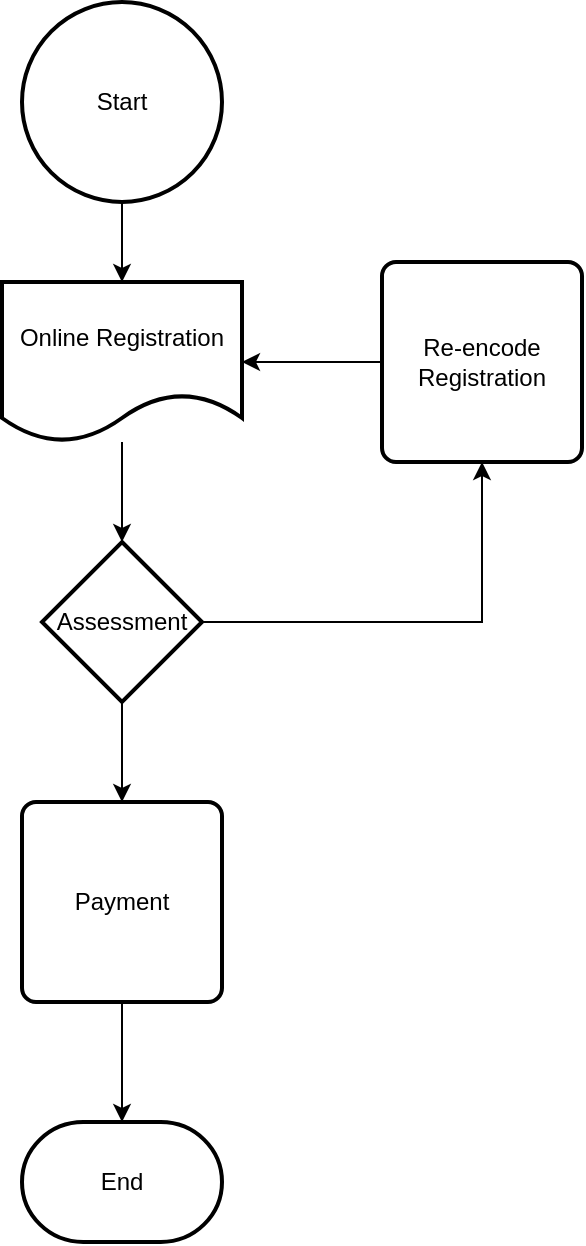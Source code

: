 <mxfile version="26.0.8" pages="3">
  <diagram name="enrollment_Flowchart" id="5EaUXZTkIW21UzmG0gLB">
    <mxGraphModel grid="1" page="1" gridSize="10" guides="1" tooltips="1" connect="1" arrows="1" fold="1" pageScale="1" pageWidth="850" pageHeight="1100" math="0" shadow="0">
      <root>
        <mxCell id="0" />
        <mxCell id="1" parent="0" />
        <mxCell id="qjvFAZG8tMPtvRC5Vrq1-7" value="" style="edgeStyle=orthogonalEdgeStyle;rounded=0;orthogonalLoop=1;jettySize=auto;html=1;" edge="1" parent="1" source="qjvFAZG8tMPtvRC5Vrq1-5" target="qjvFAZG8tMPtvRC5Vrq1-6">
          <mxGeometry relative="1" as="geometry" />
        </mxCell>
        <mxCell id="qjvFAZG8tMPtvRC5Vrq1-5" value="Start" style="strokeWidth=2;html=1;shape=mxgraph.flowchart.start_2;whiteSpace=wrap;" vertex="1" parent="1">
          <mxGeometry x="340" y="180" width="100" height="100" as="geometry" />
        </mxCell>
        <mxCell id="qjvFAZG8tMPtvRC5Vrq1-9" value="" style="edgeStyle=orthogonalEdgeStyle;rounded=0;orthogonalLoop=1;jettySize=auto;html=1;" edge="1" parent="1" source="qjvFAZG8tMPtvRC5Vrq1-6" target="qjvFAZG8tMPtvRC5Vrq1-8">
          <mxGeometry relative="1" as="geometry" />
        </mxCell>
        <mxCell id="qjvFAZG8tMPtvRC5Vrq1-6" value="Online Registration" style="shape=document;whiteSpace=wrap;html=1;boundedLbl=1;strokeWidth=2;" vertex="1" parent="1">
          <mxGeometry x="330" y="320" width="120" height="80" as="geometry" />
        </mxCell>
        <mxCell id="qjvFAZG8tMPtvRC5Vrq1-17" value="" style="edgeStyle=orthogonalEdgeStyle;rounded=0;orthogonalLoop=1;jettySize=auto;html=1;" edge="1" parent="1" source="qjvFAZG8tMPtvRC5Vrq1-8" target="qjvFAZG8tMPtvRC5Vrq1-16">
          <mxGeometry relative="1" as="geometry" />
        </mxCell>
        <mxCell id="qjvFAZG8tMPtvRC5Vrq1-21" value="" style="edgeStyle=orthogonalEdgeStyle;rounded=0;orthogonalLoop=1;jettySize=auto;html=1;" edge="1" parent="1" source="qjvFAZG8tMPtvRC5Vrq1-8" target="qjvFAZG8tMPtvRC5Vrq1-20">
          <mxGeometry relative="1" as="geometry" />
        </mxCell>
        <mxCell id="qjvFAZG8tMPtvRC5Vrq1-8" value="Assessment" style="rhombus;whiteSpace=wrap;html=1;strokeWidth=2;" vertex="1" parent="1">
          <mxGeometry x="350" y="450" width="80" height="80" as="geometry" />
        </mxCell>
        <mxCell id="qjvFAZG8tMPtvRC5Vrq1-19" value="" style="edgeStyle=orthogonalEdgeStyle;rounded=0;orthogonalLoop=1;jettySize=auto;html=1;" edge="1" parent="1" source="qjvFAZG8tMPtvRC5Vrq1-16" target="qjvFAZG8tMPtvRC5Vrq1-18">
          <mxGeometry relative="1" as="geometry" />
        </mxCell>
        <mxCell id="qjvFAZG8tMPtvRC5Vrq1-16" value="Payment" style="rounded=1;whiteSpace=wrap;html=1;absoluteArcSize=1;arcSize=14;strokeWidth=2;" vertex="1" parent="1">
          <mxGeometry x="340" y="580" width="100" height="100" as="geometry" />
        </mxCell>
        <mxCell id="qjvFAZG8tMPtvRC5Vrq1-18" value="End" style="strokeWidth=2;html=1;shape=mxgraph.flowchart.terminator;whiteSpace=wrap;" vertex="1" parent="1">
          <mxGeometry x="340" y="740" width="100" height="60" as="geometry" />
        </mxCell>
        <mxCell id="qjvFAZG8tMPtvRC5Vrq1-22" value="" style="edgeStyle=orthogonalEdgeStyle;rounded=0;orthogonalLoop=1;jettySize=auto;html=1;" edge="1" parent="1" source="qjvFAZG8tMPtvRC5Vrq1-20" target="qjvFAZG8tMPtvRC5Vrq1-6">
          <mxGeometry relative="1" as="geometry" />
        </mxCell>
        <mxCell id="qjvFAZG8tMPtvRC5Vrq1-20" value="Re-encode Registration" style="rounded=1;whiteSpace=wrap;html=1;absoluteArcSize=1;arcSize=14;strokeWidth=2;" vertex="1" parent="1">
          <mxGeometry x="520" y="310" width="100" height="100" as="geometry" />
        </mxCell>
      </root>
    </mxGraphModel>
  </diagram>
  <diagram id="y9E7e3htNefqwizyB8AS" name="umlClassDiagram">
    <mxGraphModel grid="1" page="1" gridSize="10" guides="1" tooltips="1" connect="1" arrows="1" fold="1" pageScale="1" pageWidth="850" pageHeight="1100" math="0" shadow="0">
      <root>
        <mxCell id="0" />
        <mxCell id="1" parent="0" />
        <mxCell id="CkztUq7gSlbhjW5-EW3S-5" value="&lt;p style=&quot;margin:0px;margin-top:4px;text-align:center;&quot;&gt;&lt;b&gt;Computer Engineer&lt;/b&gt;&lt;/p&gt;&lt;hr size=&quot;1&quot; style=&quot;border-style:solid;&quot;&gt;&lt;p style=&quot;margin:0px;margin-left:4px;&quot;&gt;+Subject: string&lt;/p&gt;&lt;hr size=&quot;1&quot; style=&quot;border-style:solid;&quot;&gt;&lt;p style=&quot;margin:0px;margin-left:4px;&quot;&gt;+viewSubject()&lt;/p&gt;" style="verticalAlign=top;align=left;overflow=fill;html=1;whiteSpace=wrap;" vertex="1" parent="1">
          <mxGeometry x="350" y="220" width="160" height="90" as="geometry" />
        </mxCell>
        <mxCell id="CkztUq7gSlbhjW5-EW3S-10" value="" style="edgeStyle=orthogonalEdgeStyle;rounded=0;orthogonalLoop=1;jettySize=auto;html=1;" edge="1" parent="1" source="CkztUq7gSlbhjW5-EW3S-6" target="CkztUq7gSlbhjW5-EW3S-5">
          <mxGeometry relative="1" as="geometry">
            <Array as="points">
              <mxPoint x="200" y="360" />
              <mxPoint x="430" y="360" />
            </Array>
          </mxGeometry>
        </mxCell>
        <mxCell id="CkztUq7gSlbhjW5-EW3S-6" value="&lt;p style=&quot;margin:0px;margin-top:4px;text-align:center;&quot;&gt;&lt;b&gt;Software Design&lt;/b&gt;&lt;/p&gt;&lt;hr size=&quot;1&quot; style=&quot;border-style:solid;&quot;&gt;&lt;p style=&quot;margin:0px;margin-left:4px;&quot;&gt;-Subject Code: string&lt;/p&gt;&lt;hr size=&quot;1&quot; style=&quot;border-style:solid;&quot;&gt;&lt;p style=&quot;margin:0px;margin-left:4px;&quot;&gt;+ enrollSubject()&lt;/p&gt;" style="verticalAlign=top;align=left;overflow=fill;html=1;whiteSpace=wrap;" vertex="1" parent="1">
          <mxGeometry x="120" y="400" width="160" height="90" as="geometry" />
        </mxCell>
        <mxCell id="CkztUq7gSlbhjW5-EW3S-9" value="" style="edgeStyle=orthogonalEdgeStyle;rounded=0;orthogonalLoop=1;jettySize=auto;html=1;" edge="1" parent="1" source="CkztUq7gSlbhjW5-EW3S-7" target="CkztUq7gSlbhjW5-EW3S-5">
          <mxGeometry relative="1" as="geometry" />
        </mxCell>
        <mxCell id="CkztUq7gSlbhjW5-EW3S-7" value="&lt;p style=&quot;margin:0px;margin-top:4px;text-align:center;&quot;&gt;&lt;b&gt;Numerical Methods&lt;/b&gt;&lt;/p&gt;&lt;hr size=&quot;1&quot; style=&quot;border-style:solid;&quot;&gt;&lt;p style=&quot;margin:0px;margin-left:4px;&quot;&gt;-Subject Code: string&lt;/p&gt;&lt;hr size=&quot;1&quot; style=&quot;border-style:solid;&quot;&gt;&lt;p style=&quot;margin:0px;margin-left:4px;&quot;&gt;+ enrollSubject()&lt;/p&gt;" style="verticalAlign=top;align=left;overflow=fill;html=1;whiteSpace=wrap;" vertex="1" parent="1">
          <mxGeometry x="350" y="400" width="160" height="90" as="geometry" />
        </mxCell>
        <mxCell id="CkztUq7gSlbhjW5-EW3S-11" value="" style="edgeStyle=orthogonalEdgeStyle;rounded=0;orthogonalLoop=1;jettySize=auto;html=1;" edge="1" parent="1" source="CkztUq7gSlbhjW5-EW3S-8" target="CkztUq7gSlbhjW5-EW3S-5">
          <mxGeometry relative="1" as="geometry">
            <Array as="points">
              <mxPoint x="660" y="360" />
              <mxPoint x="430" y="360" />
            </Array>
          </mxGeometry>
        </mxCell>
        <mxCell id="CkztUq7gSlbhjW5-EW3S-8" value="&lt;p style=&quot;margin:0px;margin-top:4px;text-align:center;&quot;&gt;&lt;b&gt;Mixed Signals&lt;/b&gt;&lt;/p&gt;&lt;hr size=&quot;1&quot; style=&quot;border-style:solid;&quot;&gt;&lt;p style=&quot;margin:0px;margin-left:4px;&quot;&gt;-Subject Code: string&lt;/p&gt;&lt;hr size=&quot;1&quot; style=&quot;border-style:solid;&quot;&gt;&lt;p style=&quot;margin:0px;margin-left:4px;&quot;&gt;+ enrollSubject()&lt;/p&gt;" style="verticalAlign=top;align=left;overflow=fill;html=1;whiteSpace=wrap;" vertex="1" parent="1">
          <mxGeometry x="580" y="400" width="160" height="90" as="geometry" />
        </mxCell>
      </root>
    </mxGraphModel>
  </diagram>
  <diagram id="46HwxqdlJihILDTJ1KT2" name="entityRelationshipDiagram">
    <mxGraphModel grid="1" page="1" gridSize="10" guides="1" tooltips="1" connect="1" arrows="1" fold="1" pageScale="1" pageWidth="850" pageHeight="1100" math="0" shadow="0">
      <root>
        <mxCell id="0" />
        <mxCell id="1" parent="0" />
        <mxCell id="Fb0xvBt0thDVUI-NMIGZ-2" value="Order" style="shape=table;startSize=30;container=1;collapsible=1;childLayout=tableLayout;fixedRows=1;rowLines=0;fontStyle=1;align=center;resizeLast=1;html=1;" vertex="1" parent="1">
          <mxGeometry x="390" y="160" width="180" height="210" as="geometry" />
        </mxCell>
        <mxCell id="Fb0xvBt0thDVUI-NMIGZ-3" value="" style="shape=tableRow;horizontal=0;startSize=0;swimlaneHead=0;swimlaneBody=0;fillColor=none;collapsible=0;dropTarget=0;points=[[0,0.5],[1,0.5]];portConstraint=eastwest;top=0;left=0;right=0;bottom=1;" vertex="1" parent="Fb0xvBt0thDVUI-NMIGZ-2">
          <mxGeometry y="30" width="180" height="30" as="geometry" />
        </mxCell>
        <mxCell id="Fb0xvBt0thDVUI-NMIGZ-4" value="PK" style="shape=partialRectangle;connectable=0;fillColor=none;top=0;left=0;bottom=0;right=0;fontStyle=1;overflow=hidden;whiteSpace=wrap;html=1;" vertex="1" parent="Fb0xvBt0thDVUI-NMIGZ-3">
          <mxGeometry width="30" height="30" as="geometry">
            <mxRectangle width="30" height="30" as="alternateBounds" />
          </mxGeometry>
        </mxCell>
        <mxCell id="Fb0xvBt0thDVUI-NMIGZ-5" value="orderID" style="shape=partialRectangle;connectable=0;fillColor=none;top=0;left=0;bottom=0;right=0;align=left;spacingLeft=6;fontStyle=5;overflow=hidden;whiteSpace=wrap;html=1;" vertex="1" parent="Fb0xvBt0thDVUI-NMIGZ-3">
          <mxGeometry x="30" width="150" height="30" as="geometry">
            <mxRectangle width="150" height="30" as="alternateBounds" />
          </mxGeometry>
        </mxCell>
        <mxCell id="Fb0xvBt0thDVUI-NMIGZ-6" value="" style="shape=tableRow;horizontal=0;startSize=0;swimlaneHead=0;swimlaneBody=0;fillColor=none;collapsible=0;dropTarget=0;points=[[0,0.5],[1,0.5]];portConstraint=eastwest;top=0;left=0;right=0;bottom=0;" vertex="1" parent="Fb0xvBt0thDVUI-NMIGZ-2">
          <mxGeometry y="60" width="180" height="30" as="geometry" />
        </mxCell>
        <mxCell id="Fb0xvBt0thDVUI-NMIGZ-7" value="" style="shape=partialRectangle;connectable=0;fillColor=none;top=0;left=0;bottom=0;right=0;editable=1;overflow=hidden;whiteSpace=wrap;html=1;" vertex="1" parent="Fb0xvBt0thDVUI-NMIGZ-6">
          <mxGeometry width="30" height="30" as="geometry">
            <mxRectangle width="30" height="30" as="alternateBounds" />
          </mxGeometry>
        </mxCell>
        <mxCell id="Fb0xvBt0thDVUI-NMIGZ-8" value="Shipment_Status" style="shape=partialRectangle;connectable=0;fillColor=none;top=0;left=0;bottom=0;right=0;align=left;spacingLeft=6;overflow=hidden;whiteSpace=wrap;html=1;" vertex="1" parent="Fb0xvBt0thDVUI-NMIGZ-6">
          <mxGeometry x="30" width="150" height="30" as="geometry">
            <mxRectangle width="150" height="30" as="alternateBounds" />
          </mxGeometry>
        </mxCell>
        <mxCell id="Fb0xvBt0thDVUI-NMIGZ-9" value="" style="shape=tableRow;horizontal=0;startSize=0;swimlaneHead=0;swimlaneBody=0;fillColor=none;collapsible=0;dropTarget=0;points=[[0,0.5],[1,0.5]];portConstraint=eastwest;top=0;left=0;right=0;bottom=0;" vertex="1" parent="Fb0xvBt0thDVUI-NMIGZ-2">
          <mxGeometry y="90" width="180" height="30" as="geometry" />
        </mxCell>
        <mxCell id="Fb0xvBt0thDVUI-NMIGZ-10" value="" style="shape=partialRectangle;connectable=0;fillColor=none;top=0;left=0;bottom=0;right=0;editable=1;overflow=hidden;whiteSpace=wrap;html=1;" vertex="1" parent="Fb0xvBt0thDVUI-NMIGZ-9">
          <mxGeometry width="30" height="30" as="geometry">
            <mxRectangle width="30" height="30" as="alternateBounds" />
          </mxGeometry>
        </mxCell>
        <mxCell id="Fb0xvBt0thDVUI-NMIGZ-11" value="Shipment_Address" style="shape=partialRectangle;connectable=0;fillColor=none;top=0;left=0;bottom=0;right=0;align=left;spacingLeft=6;overflow=hidden;whiteSpace=wrap;html=1;" vertex="1" parent="Fb0xvBt0thDVUI-NMIGZ-9">
          <mxGeometry x="30" width="150" height="30" as="geometry">
            <mxRectangle width="150" height="30" as="alternateBounds" />
          </mxGeometry>
        </mxCell>
        <mxCell id="Fb0xvBt0thDVUI-NMIGZ-12" value="" style="shape=tableRow;horizontal=0;startSize=0;swimlaneHead=0;swimlaneBody=0;fillColor=none;collapsible=0;dropTarget=0;points=[[0,0.5],[1,0.5]];portConstraint=eastwest;top=0;left=0;right=0;bottom=0;" vertex="1" parent="Fb0xvBt0thDVUI-NMIGZ-2">
          <mxGeometry y="120" width="180" height="30" as="geometry" />
        </mxCell>
        <mxCell id="Fb0xvBt0thDVUI-NMIGZ-13" value="" style="shape=partialRectangle;connectable=0;fillColor=none;top=0;left=0;bottom=0;right=0;editable=1;overflow=hidden;whiteSpace=wrap;html=1;" vertex="1" parent="Fb0xvBt0thDVUI-NMIGZ-12">
          <mxGeometry width="30" height="30" as="geometry">
            <mxRectangle width="30" height="30" as="alternateBounds" />
          </mxGeometry>
        </mxCell>
        <mxCell id="Fb0xvBt0thDVUI-NMIGZ-14" value="Payment_Status" style="shape=partialRectangle;connectable=0;fillColor=none;top=0;left=0;bottom=0;right=0;align=left;spacingLeft=6;overflow=hidden;whiteSpace=wrap;html=1;" vertex="1" parent="Fb0xvBt0thDVUI-NMIGZ-12">
          <mxGeometry x="30" width="150" height="30" as="geometry">
            <mxRectangle width="150" height="30" as="alternateBounds" />
          </mxGeometry>
        </mxCell>
        <mxCell id="Fb0xvBt0thDVUI-NMIGZ-57" style="shape=tableRow;horizontal=0;startSize=0;swimlaneHead=0;swimlaneBody=0;fillColor=none;collapsible=0;dropTarget=0;points=[[0,0.5],[1,0.5]];portConstraint=eastwest;top=0;left=0;right=0;bottom=0;" vertex="1" parent="Fb0xvBt0thDVUI-NMIGZ-2">
          <mxGeometry y="150" width="180" height="30" as="geometry" />
        </mxCell>
        <mxCell id="Fb0xvBt0thDVUI-NMIGZ-58" value="FK" style="shape=partialRectangle;connectable=0;fillColor=none;top=0;left=0;bottom=0;right=0;editable=1;overflow=hidden;whiteSpace=wrap;html=1;" vertex="1" parent="Fb0xvBt0thDVUI-NMIGZ-57">
          <mxGeometry width="30" height="30" as="geometry">
            <mxRectangle width="30" height="30" as="alternateBounds" />
          </mxGeometry>
        </mxCell>
        <mxCell id="Fb0xvBt0thDVUI-NMIGZ-59" value="username" style="shape=partialRectangle;connectable=0;fillColor=none;top=0;left=0;bottom=0;right=0;align=left;spacingLeft=6;overflow=hidden;whiteSpace=wrap;html=1;" vertex="1" parent="Fb0xvBt0thDVUI-NMIGZ-57">
          <mxGeometry x="30" width="150" height="30" as="geometry">
            <mxRectangle width="150" height="30" as="alternateBounds" />
          </mxGeometry>
        </mxCell>
        <mxCell id="Fb0xvBt0thDVUI-NMIGZ-60" style="shape=tableRow;horizontal=0;startSize=0;swimlaneHead=0;swimlaneBody=0;fillColor=none;collapsible=0;dropTarget=0;points=[[0,0.5],[1,0.5]];portConstraint=eastwest;top=0;left=0;right=0;bottom=0;" vertex="1" parent="Fb0xvBt0thDVUI-NMIGZ-2">
          <mxGeometry y="180" width="180" height="30" as="geometry" />
        </mxCell>
        <mxCell id="Fb0xvBt0thDVUI-NMIGZ-61" value="FK" style="shape=partialRectangle;connectable=0;fillColor=none;top=0;left=0;bottom=0;right=0;editable=1;overflow=hidden;whiteSpace=wrap;html=1;" vertex="1" parent="Fb0xvBt0thDVUI-NMIGZ-60">
          <mxGeometry width="30" height="30" as="geometry">
            <mxRectangle width="30" height="30" as="alternateBounds" />
          </mxGeometry>
        </mxCell>
        <mxCell id="Fb0xvBt0thDVUI-NMIGZ-62" value="ProductID" style="shape=partialRectangle;connectable=0;fillColor=none;top=0;left=0;bottom=0;right=0;align=left;spacingLeft=6;overflow=hidden;whiteSpace=wrap;html=1;" vertex="1" parent="Fb0xvBt0thDVUI-NMIGZ-60">
          <mxGeometry x="30" width="150" height="30" as="geometry">
            <mxRectangle width="150" height="30" as="alternateBounds" />
          </mxGeometry>
        </mxCell>
        <mxCell id="Fb0xvBt0thDVUI-NMIGZ-28" value="Customer" style="shape=table;startSize=30;container=1;collapsible=1;childLayout=tableLayout;fixedRows=1;rowLines=0;fontStyle=1;align=center;resizeLast=1;html=1;" vertex="1" parent="1">
          <mxGeometry x="170" y="160" width="180" height="150" as="geometry" />
        </mxCell>
        <mxCell id="Fb0xvBt0thDVUI-NMIGZ-29" value="" style="shape=tableRow;horizontal=0;startSize=0;swimlaneHead=0;swimlaneBody=0;fillColor=none;collapsible=0;dropTarget=0;points=[[0,0.5],[1,0.5]];portConstraint=eastwest;top=0;left=0;right=0;bottom=1;" vertex="1" parent="Fb0xvBt0thDVUI-NMIGZ-28">
          <mxGeometry y="30" width="180" height="30" as="geometry" />
        </mxCell>
        <mxCell id="Fb0xvBt0thDVUI-NMIGZ-30" value="PK" style="shape=partialRectangle;connectable=0;fillColor=none;top=0;left=0;bottom=0;right=0;fontStyle=1;overflow=hidden;whiteSpace=wrap;html=1;" vertex="1" parent="Fb0xvBt0thDVUI-NMIGZ-29">
          <mxGeometry width="30" height="30" as="geometry">
            <mxRectangle width="30" height="30" as="alternateBounds" />
          </mxGeometry>
        </mxCell>
        <mxCell id="Fb0xvBt0thDVUI-NMIGZ-31" value="username" style="shape=partialRectangle;connectable=0;fillColor=none;top=0;left=0;bottom=0;right=0;align=left;spacingLeft=6;fontStyle=5;overflow=hidden;whiteSpace=wrap;html=1;" vertex="1" parent="Fb0xvBt0thDVUI-NMIGZ-29">
          <mxGeometry x="30" width="150" height="30" as="geometry">
            <mxRectangle width="150" height="30" as="alternateBounds" />
          </mxGeometry>
        </mxCell>
        <mxCell id="Fb0xvBt0thDVUI-NMIGZ-32" value="" style="shape=tableRow;horizontal=0;startSize=0;swimlaneHead=0;swimlaneBody=0;fillColor=none;collapsible=0;dropTarget=0;points=[[0,0.5],[1,0.5]];portConstraint=eastwest;top=0;left=0;right=0;bottom=0;" vertex="1" parent="Fb0xvBt0thDVUI-NMIGZ-28">
          <mxGeometry y="60" width="180" height="30" as="geometry" />
        </mxCell>
        <mxCell id="Fb0xvBt0thDVUI-NMIGZ-33" value="" style="shape=partialRectangle;connectable=0;fillColor=none;top=0;left=0;bottom=0;right=0;editable=1;overflow=hidden;whiteSpace=wrap;html=1;" vertex="1" parent="Fb0xvBt0thDVUI-NMIGZ-32">
          <mxGeometry width="30" height="30" as="geometry">
            <mxRectangle width="30" height="30" as="alternateBounds" />
          </mxGeometry>
        </mxCell>
        <mxCell id="Fb0xvBt0thDVUI-NMIGZ-34" value="First_Name" style="shape=partialRectangle;connectable=0;fillColor=none;top=0;left=0;bottom=0;right=0;align=left;spacingLeft=6;overflow=hidden;whiteSpace=wrap;html=1;" vertex="1" parent="Fb0xvBt0thDVUI-NMIGZ-32">
          <mxGeometry x="30" width="150" height="30" as="geometry">
            <mxRectangle width="150" height="30" as="alternateBounds" />
          </mxGeometry>
        </mxCell>
        <mxCell id="Fb0xvBt0thDVUI-NMIGZ-35" value="" style="shape=tableRow;horizontal=0;startSize=0;swimlaneHead=0;swimlaneBody=0;fillColor=none;collapsible=0;dropTarget=0;points=[[0,0.5],[1,0.5]];portConstraint=eastwest;top=0;left=0;right=0;bottom=0;" vertex="1" parent="Fb0xvBt0thDVUI-NMIGZ-28">
          <mxGeometry y="90" width="180" height="30" as="geometry" />
        </mxCell>
        <mxCell id="Fb0xvBt0thDVUI-NMIGZ-36" value="" style="shape=partialRectangle;connectable=0;fillColor=none;top=0;left=0;bottom=0;right=0;editable=1;overflow=hidden;whiteSpace=wrap;html=1;" vertex="1" parent="Fb0xvBt0thDVUI-NMIGZ-35">
          <mxGeometry width="30" height="30" as="geometry">
            <mxRectangle width="30" height="30" as="alternateBounds" />
          </mxGeometry>
        </mxCell>
        <mxCell id="Fb0xvBt0thDVUI-NMIGZ-37" value="Last_Name" style="shape=partialRectangle;connectable=0;fillColor=none;top=0;left=0;bottom=0;right=0;align=left;spacingLeft=6;overflow=hidden;whiteSpace=wrap;html=1;" vertex="1" parent="Fb0xvBt0thDVUI-NMIGZ-35">
          <mxGeometry x="30" width="150" height="30" as="geometry">
            <mxRectangle width="150" height="30" as="alternateBounds" />
          </mxGeometry>
        </mxCell>
        <mxCell id="Fb0xvBt0thDVUI-NMIGZ-38" value="" style="shape=tableRow;horizontal=0;startSize=0;swimlaneHead=0;swimlaneBody=0;fillColor=none;collapsible=0;dropTarget=0;points=[[0,0.5],[1,0.5]];portConstraint=eastwest;top=0;left=0;right=0;bottom=0;" vertex="1" parent="Fb0xvBt0thDVUI-NMIGZ-28">
          <mxGeometry y="120" width="180" height="30" as="geometry" />
        </mxCell>
        <mxCell id="Fb0xvBt0thDVUI-NMIGZ-39" value="" style="shape=partialRectangle;connectable=0;fillColor=none;top=0;left=0;bottom=0;right=0;editable=1;overflow=hidden;whiteSpace=wrap;html=1;" vertex="1" parent="Fb0xvBt0thDVUI-NMIGZ-38">
          <mxGeometry width="30" height="30" as="geometry">
            <mxRectangle width="30" height="30" as="alternateBounds" />
          </mxGeometry>
        </mxCell>
        <mxCell id="Fb0xvBt0thDVUI-NMIGZ-40" value="Address" style="shape=partialRectangle;connectable=0;fillColor=none;top=0;left=0;bottom=0;right=0;align=left;spacingLeft=6;overflow=hidden;whiteSpace=wrap;html=1;" vertex="1" parent="Fb0xvBt0thDVUI-NMIGZ-38">
          <mxGeometry x="30" width="150" height="30" as="geometry">
            <mxRectangle width="150" height="30" as="alternateBounds" />
          </mxGeometry>
        </mxCell>
        <mxCell id="Fb0xvBt0thDVUI-NMIGZ-41" value="Product" style="shape=table;startSize=30;container=1;collapsible=1;childLayout=tableLayout;fixedRows=1;rowLines=0;fontStyle=1;align=center;resizeLast=1;html=1;" vertex="1" parent="1">
          <mxGeometry x="620" y="160" width="180" height="150" as="geometry" />
        </mxCell>
        <mxCell id="Fb0xvBt0thDVUI-NMIGZ-42" value="" style="shape=tableRow;horizontal=0;startSize=0;swimlaneHead=0;swimlaneBody=0;fillColor=none;collapsible=0;dropTarget=0;points=[[0,0.5],[1,0.5]];portConstraint=eastwest;top=0;left=0;right=0;bottom=1;" vertex="1" parent="Fb0xvBt0thDVUI-NMIGZ-41">
          <mxGeometry y="30" width="180" height="30" as="geometry" />
        </mxCell>
        <mxCell id="Fb0xvBt0thDVUI-NMIGZ-43" value="PK" style="shape=partialRectangle;connectable=0;fillColor=none;top=0;left=0;bottom=0;right=0;fontStyle=1;overflow=hidden;whiteSpace=wrap;html=1;" vertex="1" parent="Fb0xvBt0thDVUI-NMIGZ-42">
          <mxGeometry width="30" height="30" as="geometry">
            <mxRectangle width="30" height="30" as="alternateBounds" />
          </mxGeometry>
        </mxCell>
        <mxCell id="Fb0xvBt0thDVUI-NMIGZ-44" value="ProductID" style="shape=partialRectangle;connectable=0;fillColor=none;top=0;left=0;bottom=0;right=0;align=left;spacingLeft=6;fontStyle=5;overflow=hidden;whiteSpace=wrap;html=1;" vertex="1" parent="Fb0xvBt0thDVUI-NMIGZ-42">
          <mxGeometry x="30" width="150" height="30" as="geometry">
            <mxRectangle width="150" height="30" as="alternateBounds" />
          </mxGeometry>
        </mxCell>
        <mxCell id="Fb0xvBt0thDVUI-NMIGZ-45" value="" style="shape=tableRow;horizontal=0;startSize=0;swimlaneHead=0;swimlaneBody=0;fillColor=none;collapsible=0;dropTarget=0;points=[[0,0.5],[1,0.5]];portConstraint=eastwest;top=0;left=0;right=0;bottom=0;" vertex="1" parent="Fb0xvBt0thDVUI-NMIGZ-41">
          <mxGeometry y="60" width="180" height="30" as="geometry" />
        </mxCell>
        <mxCell id="Fb0xvBt0thDVUI-NMIGZ-46" value="" style="shape=partialRectangle;connectable=0;fillColor=none;top=0;left=0;bottom=0;right=0;editable=1;overflow=hidden;whiteSpace=wrap;html=1;" vertex="1" parent="Fb0xvBt0thDVUI-NMIGZ-45">
          <mxGeometry width="30" height="30" as="geometry">
            <mxRectangle width="30" height="30" as="alternateBounds" />
          </mxGeometry>
        </mxCell>
        <mxCell id="Fb0xvBt0thDVUI-NMIGZ-47" value="Product_Name" style="shape=partialRectangle;connectable=0;fillColor=none;top=0;left=0;bottom=0;right=0;align=left;spacingLeft=6;overflow=hidden;whiteSpace=wrap;html=1;" vertex="1" parent="Fb0xvBt0thDVUI-NMIGZ-45">
          <mxGeometry x="30" width="150" height="30" as="geometry">
            <mxRectangle width="150" height="30" as="alternateBounds" />
          </mxGeometry>
        </mxCell>
        <mxCell id="Fb0xvBt0thDVUI-NMIGZ-48" value="" style="shape=tableRow;horizontal=0;startSize=0;swimlaneHead=0;swimlaneBody=0;fillColor=none;collapsible=0;dropTarget=0;points=[[0,0.5],[1,0.5]];portConstraint=eastwest;top=0;left=0;right=0;bottom=0;" vertex="1" parent="Fb0xvBt0thDVUI-NMIGZ-41">
          <mxGeometry y="90" width="180" height="30" as="geometry" />
        </mxCell>
        <mxCell id="Fb0xvBt0thDVUI-NMIGZ-49" value="" style="shape=partialRectangle;connectable=0;fillColor=none;top=0;left=0;bottom=0;right=0;editable=1;overflow=hidden;whiteSpace=wrap;html=1;" vertex="1" parent="Fb0xvBt0thDVUI-NMIGZ-48">
          <mxGeometry width="30" height="30" as="geometry">
            <mxRectangle width="30" height="30" as="alternateBounds" />
          </mxGeometry>
        </mxCell>
        <mxCell id="Fb0xvBt0thDVUI-NMIGZ-50" value="Product_Brand" style="shape=partialRectangle;connectable=0;fillColor=none;top=0;left=0;bottom=0;right=0;align=left;spacingLeft=6;overflow=hidden;whiteSpace=wrap;html=1;" vertex="1" parent="Fb0xvBt0thDVUI-NMIGZ-48">
          <mxGeometry x="30" width="150" height="30" as="geometry">
            <mxRectangle width="150" height="30" as="alternateBounds" />
          </mxGeometry>
        </mxCell>
        <mxCell id="Fb0xvBt0thDVUI-NMIGZ-51" value="" style="shape=tableRow;horizontal=0;startSize=0;swimlaneHead=0;swimlaneBody=0;fillColor=none;collapsible=0;dropTarget=0;points=[[0,0.5],[1,0.5]];portConstraint=eastwest;top=0;left=0;right=0;bottom=0;" vertex="1" parent="Fb0xvBt0thDVUI-NMIGZ-41">
          <mxGeometry y="120" width="180" height="30" as="geometry" />
        </mxCell>
        <mxCell id="Fb0xvBt0thDVUI-NMIGZ-52" value="" style="shape=partialRectangle;connectable=0;fillColor=none;top=0;left=0;bottom=0;right=0;editable=1;overflow=hidden;whiteSpace=wrap;html=1;" vertex="1" parent="Fb0xvBt0thDVUI-NMIGZ-51">
          <mxGeometry width="30" height="30" as="geometry">
            <mxRectangle width="30" height="30" as="alternateBounds" />
          </mxGeometry>
        </mxCell>
        <mxCell id="Fb0xvBt0thDVUI-NMIGZ-53" value="Product_Price" style="shape=partialRectangle;connectable=0;fillColor=none;top=0;left=0;bottom=0;right=0;align=left;spacingLeft=6;overflow=hidden;whiteSpace=wrap;html=1;" vertex="1" parent="Fb0xvBt0thDVUI-NMIGZ-51">
          <mxGeometry x="30" width="150" height="30" as="geometry">
            <mxRectangle width="150" height="30" as="alternateBounds" />
          </mxGeometry>
        </mxCell>
        <mxCell id="Fb0xvBt0thDVUI-NMIGZ-63" style="edgeStyle=orthogonalEdgeStyle;rounded=0;orthogonalLoop=1;jettySize=auto;html=1;" edge="1" parent="1" source="Fb0xvBt0thDVUI-NMIGZ-42" target="Fb0xvBt0thDVUI-NMIGZ-60">
          <mxGeometry relative="1" as="geometry" />
        </mxCell>
        <mxCell id="Fb0xvBt0thDVUI-NMIGZ-64" style="edgeStyle=orthogonalEdgeStyle;rounded=0;orthogonalLoop=1;jettySize=auto;html=1;" edge="1" parent="1" source="Fb0xvBt0thDVUI-NMIGZ-29" target="Fb0xvBt0thDVUI-NMIGZ-57">
          <mxGeometry relative="1" as="geometry" />
        </mxCell>
      </root>
    </mxGraphModel>
  </diagram>
</mxfile>
